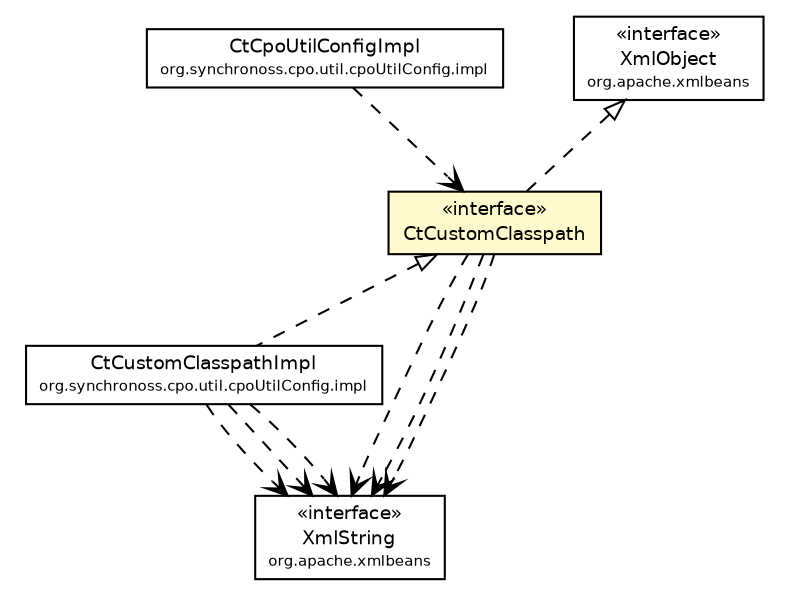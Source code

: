 #!/usr/local/bin/dot
#
# Class diagram 
# Generated by UmlGraph version 4.6 (http://www.spinellis.gr/sw/umlgraph)
#

digraph G {
	edge [fontname="Helvetica",fontsize=10,labelfontname="Helvetica",labelfontsize=10];
	node [fontname="Helvetica",fontsize=10,shape=plaintext];
	// org.synchronoss.cpo.util.cpoUtilConfig.CtCustomClasspath
	c30927 [label=<<table border="0" cellborder="1" cellspacing="0" cellpadding="2" port="p" bgcolor="lemonChiffon" href="./CtCustomClasspath.html">
		<tr><td><table border="0" cellspacing="0" cellpadding="1">
			<tr><td> &laquo;interface&raquo; </td></tr>
			<tr><td> CtCustomClasspath </td></tr>
		</table></td></tr>
		</table>>, fontname="Helvetica", fontcolor="black", fontsize=9.0];
	// org.synchronoss.cpo.util.cpoUtilConfig.impl.CtCustomClasspathImpl
	c30934 [label=<<table border="0" cellborder="1" cellspacing="0" cellpadding="2" port="p" href="./impl/CtCustomClasspathImpl.html">
		<tr><td><table border="0" cellspacing="0" cellpadding="1">
			<tr><td> CtCustomClasspathImpl </td></tr>
			<tr><td><font point-size="7.0"> org.synchronoss.cpo.util.cpoUtilConfig.impl </font></td></tr>
		</table></td></tr>
		</table>>, fontname="Helvetica", fontcolor="black", fontsize=9.0];
	// org.synchronoss.cpo.util.cpoUtilConfig.impl.CtCpoUtilConfigImpl
	c30937 [label=<<table border="0" cellborder="1" cellspacing="0" cellpadding="2" port="p" href="./impl/CtCpoUtilConfigImpl.html">
		<tr><td><table border="0" cellspacing="0" cellpadding="1">
			<tr><td> CtCpoUtilConfigImpl </td></tr>
			<tr><td><font point-size="7.0"> org.synchronoss.cpo.util.cpoUtilConfig.impl </font></td></tr>
		</table></td></tr>
		</table>>, fontname="Helvetica", fontcolor="black", fontsize=9.0];
	//org.synchronoss.cpo.util.cpoUtilConfig.CtCustomClasspath implements org.apache.xmlbeans.XmlObject
	c31035:p -> c30927:p [dir=back,arrowtail=empty,style=dashed];
	//org.synchronoss.cpo.util.cpoUtilConfig.impl.CtCustomClasspathImpl implements org.synchronoss.cpo.util.cpoUtilConfig.CtCustomClasspath
	c30927:p -> c30934:p [dir=back,arrowtail=empty,style=dashed];
	// org.synchronoss.cpo.util.cpoUtilConfig.CtCustomClasspath DEPEND org.apache.xmlbeans.XmlString
	c30927:p -> c31036:p [taillabel="", label="", headlabel="", fontname="Helvetica", fontcolor="black", fontsize=10.0, color="black", arrowhead=open, style=dashed];
	// org.synchronoss.cpo.util.cpoUtilConfig.CtCustomClasspath DEPEND org.apache.xmlbeans.XmlString
	c30927:p -> c31036:p [taillabel="", label="", headlabel="", fontname="Helvetica", fontcolor="black", fontsize=10.0, color="black", arrowhead=open, style=dashed];
	// org.synchronoss.cpo.util.cpoUtilConfig.CtCustomClasspath DEPEND org.apache.xmlbeans.XmlString
	c30927:p -> c31036:p [taillabel="", label="", headlabel="", fontname="Helvetica", fontcolor="black", fontsize=10.0, color="black", arrowhead=open, style=dashed];
	// org.synchronoss.cpo.util.cpoUtilConfig.impl.CtCustomClasspathImpl DEPEND org.apache.xmlbeans.XmlString
	c30934:p -> c31036:p [taillabel="", label="", headlabel="", fontname="Helvetica", fontcolor="black", fontsize=10.0, color="black", arrowhead=open, style=dashed];
	// org.synchronoss.cpo.util.cpoUtilConfig.impl.CtCustomClasspathImpl DEPEND org.apache.xmlbeans.XmlString
	c30934:p -> c31036:p [taillabel="", label="", headlabel="", fontname="Helvetica", fontcolor="black", fontsize=10.0, color="black", arrowhead=open, style=dashed];
	// org.synchronoss.cpo.util.cpoUtilConfig.impl.CtCustomClasspathImpl DEPEND org.apache.xmlbeans.XmlString
	c30934:p -> c31036:p [taillabel="", label="", headlabel="", fontname="Helvetica", fontcolor="black", fontsize=10.0, color="black", arrowhead=open, style=dashed];
	// org.synchronoss.cpo.util.cpoUtilConfig.impl.CtCpoUtilConfigImpl DEPEND org.synchronoss.cpo.util.cpoUtilConfig.CtCustomClasspath
	c30937:p -> c30927:p [taillabel="", label="", headlabel="", fontname="Helvetica", fontcolor="black", fontsize=10.0, color="black", arrowhead=open, style=dashed];
	// org.apache.xmlbeans.XmlObject
	c31035 [label=<<table border="0" cellborder="1" cellspacing="0" cellpadding="2" port="p" href="http://java.sun.com/j2se/1.4.2/docs/api/org/apache/xmlbeans/XmlObject.html">
		<tr><td><table border="0" cellspacing="0" cellpadding="1">
			<tr><td> &laquo;interface&raquo; </td></tr>
			<tr><td> XmlObject </td></tr>
			<tr><td><font point-size="7.0"> org.apache.xmlbeans </font></td></tr>
		</table></td></tr>
		</table>>, fontname="Helvetica", fontcolor="black", fontsize=9.0];
	// org.apache.xmlbeans.XmlString
	c31036 [label=<<table border="0" cellborder="1" cellspacing="0" cellpadding="2" port="p" href="http://java.sun.com/j2se/1.4.2/docs/api/org/apache/xmlbeans/XmlString.html">
		<tr><td><table border="0" cellspacing="0" cellpadding="1">
			<tr><td> &laquo;interface&raquo; </td></tr>
			<tr><td> XmlString </td></tr>
			<tr><td><font point-size="7.0"> org.apache.xmlbeans </font></td></tr>
		</table></td></tr>
		</table>>, fontname="Helvetica", fontcolor="black", fontsize=9.0];
}

